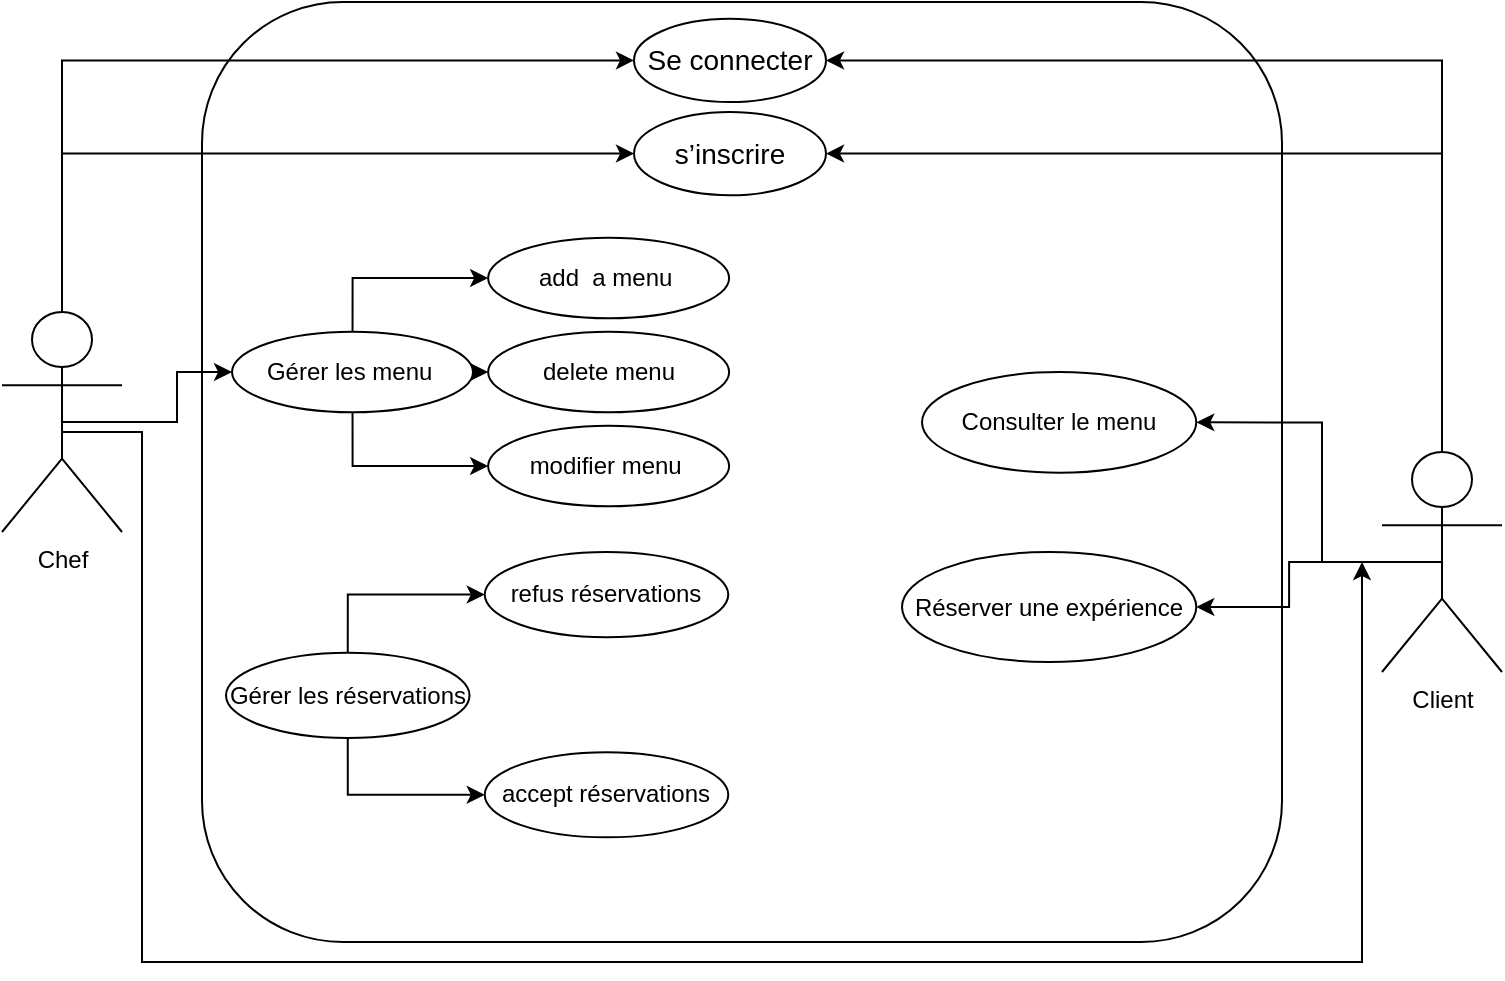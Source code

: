 <mxfile version="25.0.3">
  <diagram name="Cas d&#39;Utilisation - Site de Chef" id="0">
    <mxGraphModel dx="1167" dy="679" grid="1" gridSize="10" guides="1" tooltips="1" connect="1" arrows="1" fold="1" page="1" pageScale="1" pageWidth="827" pageHeight="1169" math="0" shadow="0">
      <root>
        <mxCell id="0" />
        <mxCell id="1" parent="0" />
        <mxCell id="n1BLr8j_k7cR6PfrQjGk-33" value="" style="group" parent="1" vertex="1" connectable="0">
          <mxGeometry x="150" y="115" width="540" height="470" as="geometry" />
        </mxCell>
        <mxCell id="n1BLr8j_k7cR6PfrQjGk-32" value="" style="rounded=1;whiteSpace=wrap;html=1;" parent="n1BLr8j_k7cR6PfrQjGk-33" vertex="1">
          <mxGeometry width="540" height="470" as="geometry" />
        </mxCell>
        <mxCell id="menu" value="Consulter le menu" style="ellipse;whiteSpace=wrap;html=1;" parent="n1BLr8j_k7cR6PfrQjGk-33" vertex="1">
          <mxGeometry x="360.001" y="184.997" width="137.143" height="50.357" as="geometry" />
        </mxCell>
        <mxCell id="reserver" value="Réserver une expérience" style="ellipse;whiteSpace=wrap;html=1;" parent="n1BLr8j_k7cR6PfrQjGk-33" vertex="1">
          <mxGeometry x="350" y="275" width="147.14" height="55" as="geometry" />
        </mxCell>
        <mxCell id="n1BLr8j_k7cR6PfrQjGk-5" value="&lt;span style=&quot;font-family: &amp;quot;Nunito Sans&amp;quot;, sans-serif; font-size: 14px; text-align: left; background-color: rgb(255, 255, 255);&quot;&gt;Se connecter&lt;/span&gt;" style="ellipse;whiteSpace=wrap;html=1;" parent="n1BLr8j_k7cR6PfrQjGk-33" vertex="1">
          <mxGeometry x="216" y="8.39" width="96" height="41.61" as="geometry" />
        </mxCell>
        <mxCell id="n1BLr8j_k7cR6PfrQjGk-23" value="" style="group" parent="n1BLr8j_k7cR6PfrQjGk-33" vertex="1" connectable="0">
          <mxGeometry x="15.001" y="117.856" width="248.571" height="134.286" as="geometry" />
        </mxCell>
        <mxCell id="n1BLr8j_k7cR6PfrQjGk-25" style="edgeStyle=orthogonalEdgeStyle;rounded=0;orthogonalLoop=1;jettySize=auto;html=1;exitX=0.5;exitY=0;exitDx=0;exitDy=0;entryX=0;entryY=0.5;entryDx=0;entryDy=0;" parent="n1BLr8j_k7cR6PfrQjGk-23" source="n1BLr8j_k7cR6PfrQjGk-4" target="n1BLr8j_k7cR6PfrQjGk-7" edge="1">
          <mxGeometry relative="1" as="geometry" />
        </mxCell>
        <mxCell id="n1BLr8j_k7cR6PfrQjGk-26" style="edgeStyle=orthogonalEdgeStyle;rounded=0;orthogonalLoop=1;jettySize=auto;html=1;exitX=0.5;exitY=1;exitDx=0;exitDy=0;entryX=0;entryY=0.5;entryDx=0;entryDy=0;" parent="n1BLr8j_k7cR6PfrQjGk-23" source="n1BLr8j_k7cR6PfrQjGk-4" target="n1BLr8j_k7cR6PfrQjGk-8" edge="1">
          <mxGeometry relative="1" as="geometry" />
        </mxCell>
        <mxCell id="n1BLr8j_k7cR6PfrQjGk-27" style="edgeStyle=orthogonalEdgeStyle;rounded=0;orthogonalLoop=1;jettySize=auto;html=1;exitX=1;exitY=0.5;exitDx=0;exitDy=0;entryX=0;entryY=0.5;entryDx=0;entryDy=0;" parent="n1BLr8j_k7cR6PfrQjGk-23" source="n1BLr8j_k7cR6PfrQjGk-4" target="n1BLr8j_k7cR6PfrQjGk-9" edge="1">
          <mxGeometry relative="1" as="geometry" />
        </mxCell>
        <mxCell id="n1BLr8j_k7cR6PfrQjGk-4" value="Gérer les menu&amp;nbsp;" style="ellipse;whiteSpace=wrap;html=1;" parent="n1BLr8j_k7cR6PfrQjGk-23" vertex="1">
          <mxGeometry y="47" width="120.519" height="40.286" as="geometry" />
        </mxCell>
        <mxCell id="n1BLr8j_k7cR6PfrQjGk-7" value="add&amp;nbsp; a menu&amp;nbsp;" style="ellipse;whiteSpace=wrap;html=1;" parent="n1BLr8j_k7cR6PfrQjGk-23" vertex="1">
          <mxGeometry x="128.052" width="120.519" height="40.286" as="geometry" />
        </mxCell>
        <mxCell id="n1BLr8j_k7cR6PfrQjGk-8" value="modifier menu&amp;nbsp;" style="ellipse;whiteSpace=wrap;html=1;" parent="n1BLr8j_k7cR6PfrQjGk-23" vertex="1">
          <mxGeometry x="128.052" y="94" width="120.519" height="40.286" as="geometry" />
        </mxCell>
        <mxCell id="n1BLr8j_k7cR6PfrQjGk-9" value="delete menu" style="ellipse;whiteSpace=wrap;html=1;" parent="n1BLr8j_k7cR6PfrQjGk-23" vertex="1">
          <mxGeometry x="128.052" y="47" width="120.519" height="40.286" as="geometry" />
        </mxCell>
        <mxCell id="n1BLr8j_k7cR6PfrQjGk-24" value="" style="group" parent="n1BLr8j_k7cR6PfrQjGk-33" vertex="1" connectable="0">
          <mxGeometry x="11.997" y="274.996" width="251.143" height="142.679" as="geometry" />
        </mxCell>
        <mxCell id="n1BLr8j_k7cR6PfrQjGk-28" style="edgeStyle=orthogonalEdgeStyle;rounded=0;orthogonalLoop=1;jettySize=auto;html=1;exitX=0.5;exitY=0;exitDx=0;exitDy=0;entryX=0;entryY=0.5;entryDx=0;entryDy=0;" parent="n1BLr8j_k7cR6PfrQjGk-24" source="gerer" target="n1BLr8j_k7cR6PfrQjGk-16" edge="1">
          <mxGeometry relative="1" as="geometry" />
        </mxCell>
        <mxCell id="n1BLr8j_k7cR6PfrQjGk-29" style="edgeStyle=orthogonalEdgeStyle;rounded=0;orthogonalLoop=1;jettySize=auto;html=1;exitX=0.5;exitY=1;exitDx=0;exitDy=0;entryX=0;entryY=0.5;entryDx=0;entryDy=0;" parent="n1BLr8j_k7cR6PfrQjGk-24" source="gerer" target="n1BLr8j_k7cR6PfrQjGk-17" edge="1">
          <mxGeometry relative="1" as="geometry" />
        </mxCell>
        <mxCell id="gerer" value="Gérer les réservations" style="ellipse;whiteSpace=wrap;html=1;rotation=0;" parent="n1BLr8j_k7cR6PfrQjGk-24" vertex="1">
          <mxGeometry y="50.399" width="121.766" height="42.591" as="geometry" />
        </mxCell>
        <mxCell id="n1BLr8j_k7cR6PfrQjGk-16" value="refus réservations" style="ellipse;whiteSpace=wrap;html=1;rotation=0;" parent="n1BLr8j_k7cR6PfrQjGk-24" vertex="1">
          <mxGeometry x="129.377" width="121.766" height="42.591" as="geometry" />
        </mxCell>
        <mxCell id="n1BLr8j_k7cR6PfrQjGk-17" value="accept réservations" style="ellipse;whiteSpace=wrap;html=1;rotation=0;" parent="n1BLr8j_k7cR6PfrQjGk-24" vertex="1">
          <mxGeometry x="129.377" y="100.088" width="121.766" height="42.591" as="geometry" />
        </mxCell>
        <mxCell id="YgtPfavstE1vIdAK9YmY-2" value="&lt;span style=&quot;font-family: &amp;quot;Nunito Sans&amp;quot;, sans-serif; font-size: 14px; text-align: left; background-color: rgb(255, 255, 255);&quot;&gt;s’inscrire&lt;/span&gt;" style="ellipse;whiteSpace=wrap;html=1;" vertex="1" parent="n1BLr8j_k7cR6PfrQjGk-33">
          <mxGeometry x="216" y="55" width="96" height="41.61" as="geometry" />
        </mxCell>
        <mxCell id="n1BLr8j_k7cR6PfrQjGk-34" style="edgeStyle=orthogonalEdgeStyle;rounded=0;orthogonalLoop=1;jettySize=auto;html=1;exitX=0.5;exitY=0;exitDx=0;exitDy=0;exitPerimeter=0;entryX=1;entryY=0.5;entryDx=0;entryDy=0;" parent="1" source="client" target="n1BLr8j_k7cR6PfrQjGk-5" edge="1">
          <mxGeometry relative="1" as="geometry" />
        </mxCell>
        <mxCell id="YgtPfavstE1vIdAK9YmY-4" style="edgeStyle=orthogonalEdgeStyle;rounded=0;orthogonalLoop=1;jettySize=auto;html=1;exitX=0.5;exitY=0;exitDx=0;exitDy=0;exitPerimeter=0;entryX=1;entryY=0.5;entryDx=0;entryDy=0;" edge="1" parent="1" source="client" target="YgtPfavstE1vIdAK9YmY-2">
          <mxGeometry relative="1" as="geometry" />
        </mxCell>
        <mxCell id="YgtPfavstE1vIdAK9YmY-6" style="edgeStyle=orthogonalEdgeStyle;rounded=0;orthogonalLoop=1;jettySize=auto;html=1;exitX=0.5;exitY=0.5;exitDx=0;exitDy=0;exitPerimeter=0;entryX=1;entryY=0.5;entryDx=0;entryDy=0;" edge="1" parent="1" source="client" target="menu">
          <mxGeometry relative="1" as="geometry">
            <Array as="points">
              <mxPoint x="710" y="395" />
              <mxPoint x="710" y="325" />
            </Array>
          </mxGeometry>
        </mxCell>
        <mxCell id="YgtPfavstE1vIdAK9YmY-8" style="edgeStyle=orthogonalEdgeStyle;rounded=0;orthogonalLoop=1;jettySize=auto;html=1;exitX=0.5;exitY=0.5;exitDx=0;exitDy=0;exitPerimeter=0;entryX=1;entryY=0.5;entryDx=0;entryDy=0;" edge="1" parent="1" source="client" target="reserver">
          <mxGeometry relative="1" as="geometry" />
        </mxCell>
        <mxCell id="client" value="Client" style="shape=umlActor;verticalLabelPosition=bottom;verticalAlign=top;html=1;" parent="1" vertex="1">
          <mxGeometry x="740" y="340" width="60" height="110" as="geometry" />
        </mxCell>
        <mxCell id="n1BLr8j_k7cR6PfrQjGk-35" style="edgeStyle=orthogonalEdgeStyle;rounded=0;orthogonalLoop=1;jettySize=auto;html=1;exitX=0.5;exitY=0;exitDx=0;exitDy=0;exitPerimeter=0;entryX=0;entryY=0.5;entryDx=0;entryDy=0;" parent="1" source="chef" target="n1BLr8j_k7cR6PfrQjGk-5" edge="1">
          <mxGeometry relative="1" as="geometry" />
        </mxCell>
        <mxCell id="n1BLr8j_k7cR6PfrQjGk-38" style="edgeStyle=orthogonalEdgeStyle;rounded=0;orthogonalLoop=1;jettySize=auto;html=1;exitX=0.5;exitY=0.5;exitDx=0;exitDy=0;exitPerimeter=0;entryX=0;entryY=0.5;entryDx=0;entryDy=0;" parent="1" source="chef" target="n1BLr8j_k7cR6PfrQjGk-4" edge="1">
          <mxGeometry relative="1" as="geometry" />
        </mxCell>
        <mxCell id="n1BLr8j_k7cR6PfrQjGk-42" style="edgeStyle=orthogonalEdgeStyle;rounded=0;orthogonalLoop=1;jettySize=auto;html=1;exitX=0.5;exitY=0.5;exitDx=0;exitDy=0;exitPerimeter=0;" parent="1" edge="1">
          <mxGeometry relative="1" as="geometry">
            <mxPoint x="730" y="395" as="targetPoint" />
            <Array as="points">
              <mxPoint x="80" y="330" />
              <mxPoint x="120" y="330" />
              <mxPoint x="120" y="595" />
              <mxPoint x="730" y="595" />
            </Array>
            <mxPoint x="80" y="320" as="sourcePoint" />
          </mxGeometry>
        </mxCell>
        <mxCell id="YgtPfavstE1vIdAK9YmY-3" style="edgeStyle=orthogonalEdgeStyle;rounded=0;orthogonalLoop=1;jettySize=auto;html=1;exitX=0.5;exitY=0;exitDx=0;exitDy=0;exitPerimeter=0;entryX=0;entryY=0.5;entryDx=0;entryDy=0;" edge="1" parent="1" source="chef" target="YgtPfavstE1vIdAK9YmY-2">
          <mxGeometry relative="1" as="geometry" />
        </mxCell>
        <mxCell id="chef" value="Chef" style="shape=umlActor;verticalLabelPosition=bottom;verticalAlign=top;html=1;" parent="1" vertex="1">
          <mxGeometry x="50" y="270" width="60" height="110" as="geometry" />
        </mxCell>
      </root>
    </mxGraphModel>
  </diagram>
</mxfile>
